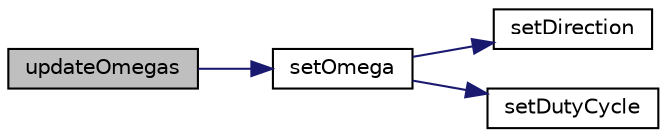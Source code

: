 digraph "updateOmegas"
{
 // INTERACTIVE_SVG=YES
 // LATEX_PDF_SIZE
  edge [fontname="Helvetica",fontsize="10",labelfontname="Helvetica",labelfontsize="10"];
  node [fontname="Helvetica",fontsize="10",shape=record];
  rankdir="LR";
  Node66 [label="updateOmegas",height=0.2,width=0.4,color="black", fillcolor="grey75", style="filled", fontcolor="black",tooltip=" "];
  Node66 -> Node67 [color="midnightblue",fontsize="10",style="solid",fontname="Helvetica"];
  Node67 [label="setOmega",height=0.2,width=0.4,color="black", fillcolor="white", style="filled",URL="$motor_8h.html#a33d021021afc7d72da9988cff84c2c00",tooltip=" "];
  Node67 -> Node68 [color="midnightblue",fontsize="10",style="solid",fontname="Helvetica"];
  Node68 [label="setDirection",height=0.2,width=0.4,color="black", fillcolor="white", style="filled",URL="$motor_8cpp.html#a4c86bb6df9dcabd3a988533402bbf5b3",tooltip=" "];
  Node67 -> Node69 [color="midnightblue",fontsize="10",style="solid",fontname="Helvetica"];
  Node69 [label="setDutyCycle",height=0.2,width=0.4,color="black", fillcolor="white", style="filled",URL="$motor_8cpp.html#a7b35d0bd88a69d09f5342ab5a54afdb7",tooltip=" "];
}

